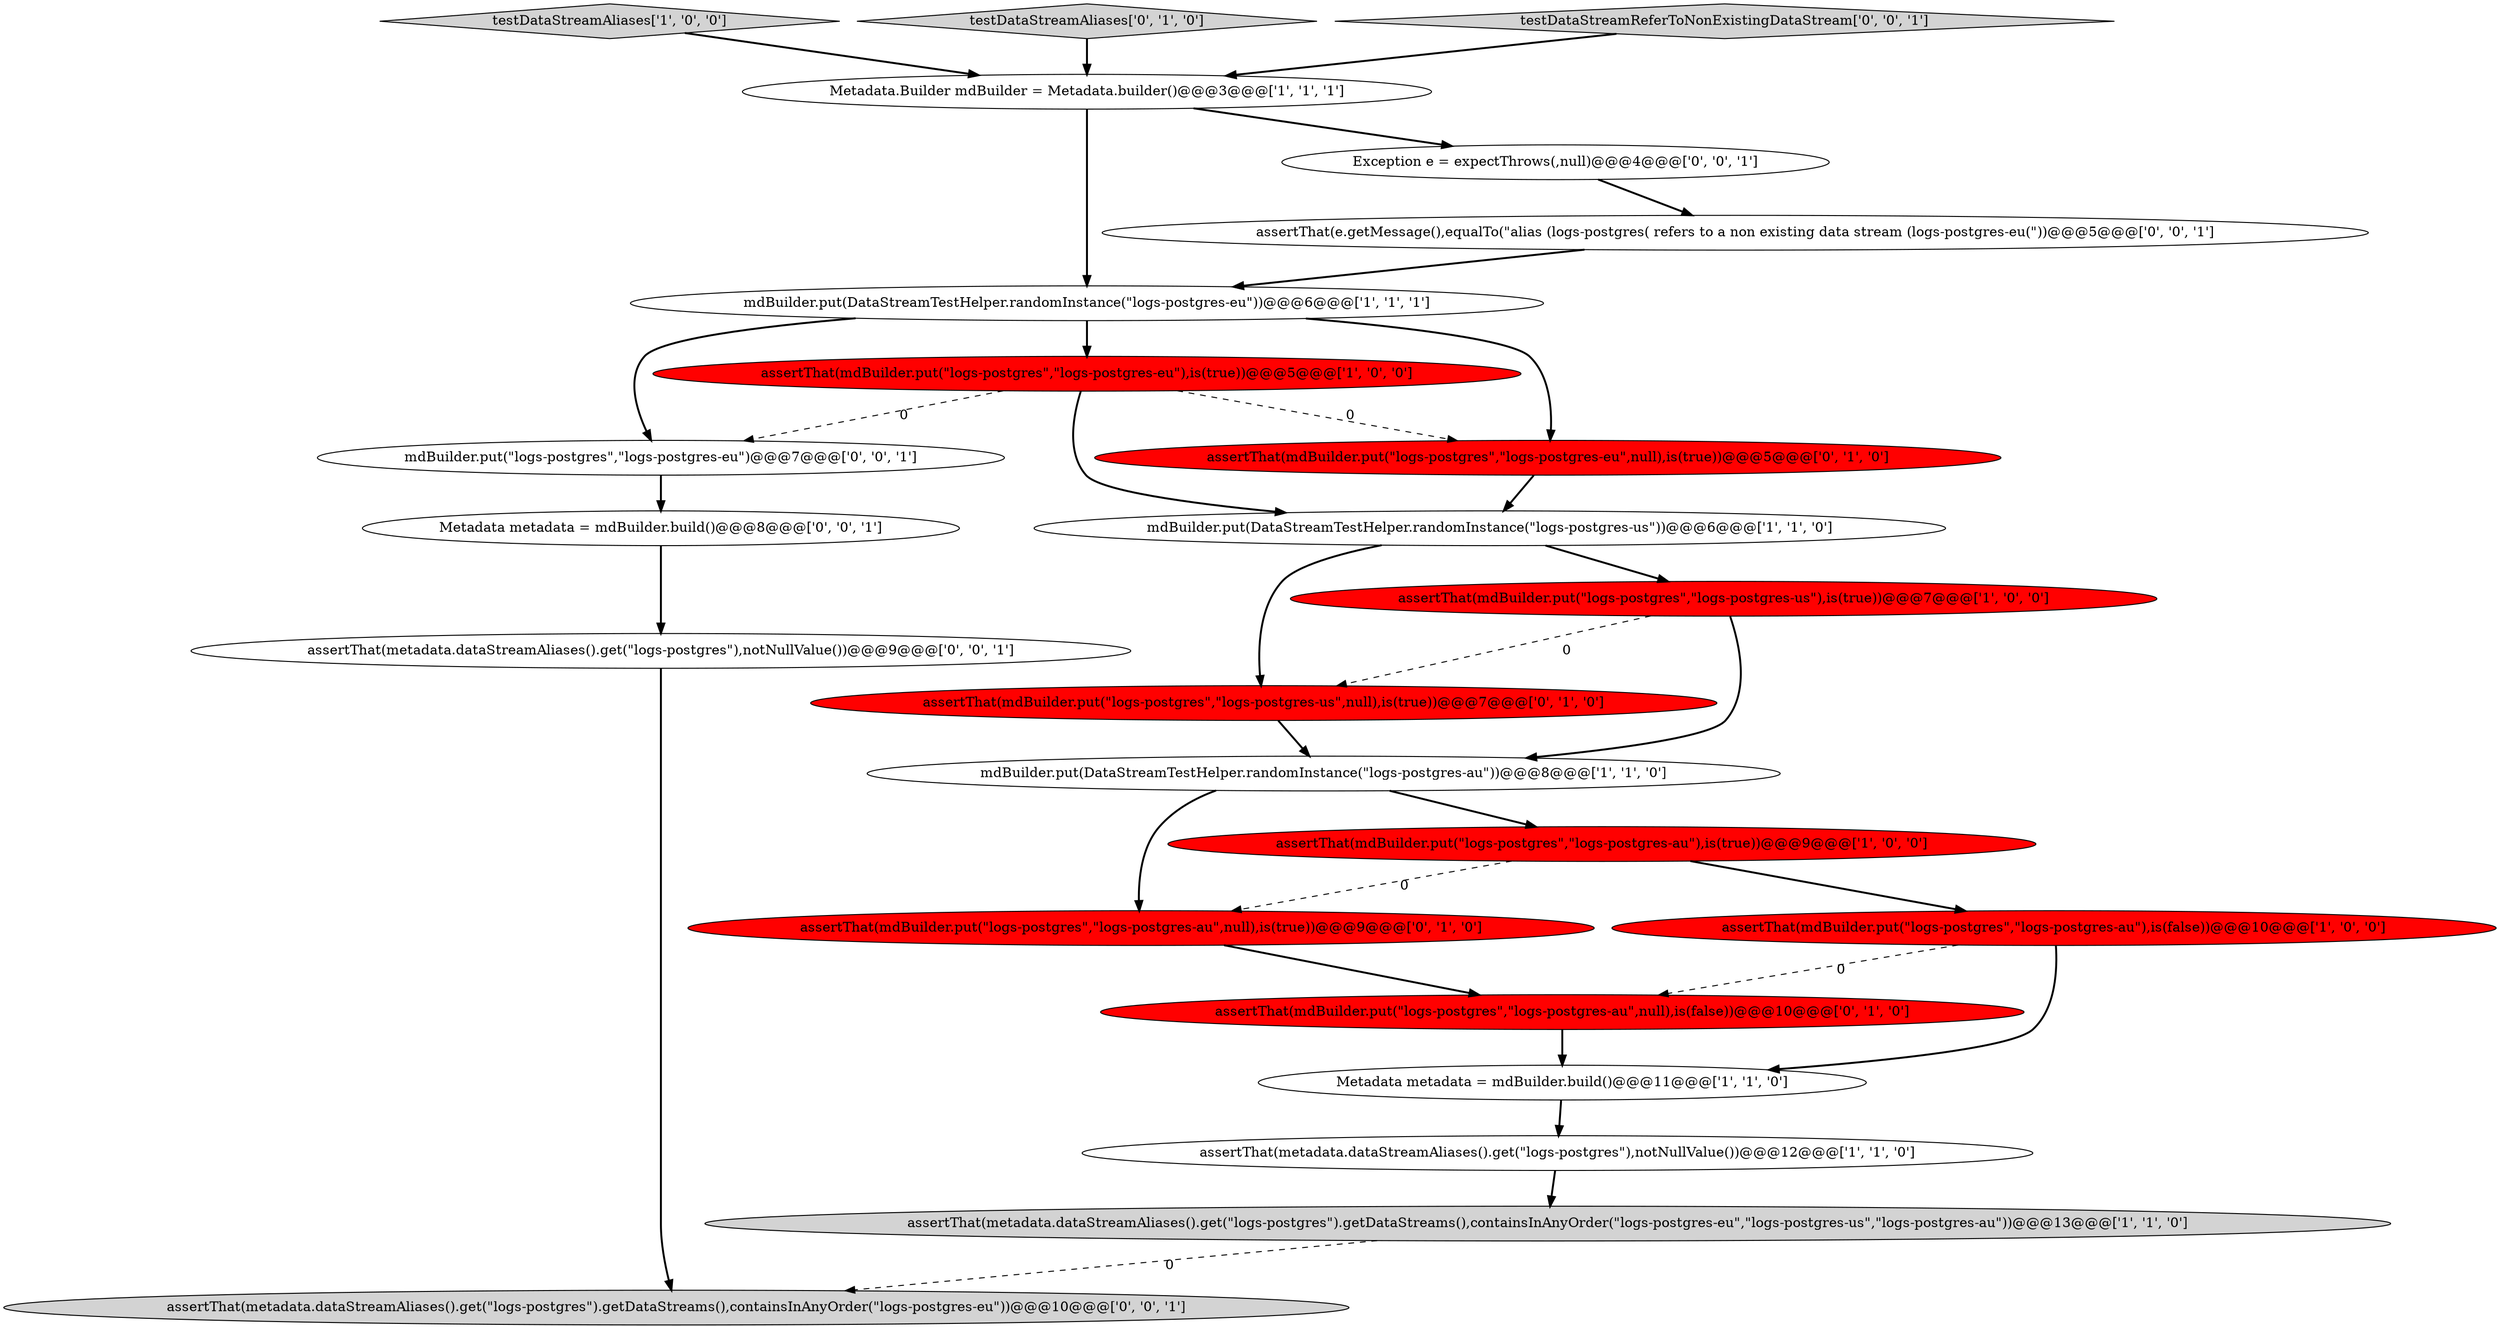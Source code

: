 digraph {
0 [style = filled, label = "testDataStreamAliases['1', '0', '0']", fillcolor = lightgray, shape = diamond image = "AAA0AAABBB1BBB"];
7 [style = filled, label = "mdBuilder.put(DataStreamTestHelper.randomInstance(\"logs-postgres-eu\"))@@@6@@@['1', '1', '1']", fillcolor = white, shape = ellipse image = "AAA0AAABBB1BBB"];
15 [style = filled, label = "assertThat(mdBuilder.put(\"logs-postgres\",\"logs-postgres-au\",null),is(true))@@@9@@@['0', '1', '0']", fillcolor = red, shape = ellipse image = "AAA1AAABBB2BBB"];
11 [style = filled, label = "assertThat(mdBuilder.put(\"logs-postgres\",\"logs-postgres-au\"),is(false))@@@10@@@['1', '0', '0']", fillcolor = red, shape = ellipse image = "AAA1AAABBB1BBB"];
19 [style = filled, label = "mdBuilder.put(\"logs-postgres\",\"logs-postgres-eu\")@@@7@@@['0', '0', '1']", fillcolor = white, shape = ellipse image = "AAA0AAABBB3BBB"];
1 [style = filled, label = "mdBuilder.put(DataStreamTestHelper.randomInstance(\"logs-postgres-au\"))@@@8@@@['1', '1', '0']", fillcolor = white, shape = ellipse image = "AAA0AAABBB1BBB"];
14 [style = filled, label = "testDataStreamAliases['0', '1', '0']", fillcolor = lightgray, shape = diamond image = "AAA0AAABBB2BBB"];
23 [style = filled, label = "assertThat(e.getMessage(),equalTo(\"alias (logs-postgres( refers to a non existing data stream (logs-postgres-eu(\"))@@@5@@@['0', '0', '1']", fillcolor = white, shape = ellipse image = "AAA0AAABBB3BBB"];
2 [style = filled, label = "Metadata.Builder mdBuilder = Metadata.builder()@@@3@@@['1', '1', '1']", fillcolor = white, shape = ellipse image = "AAA0AAABBB1BBB"];
8 [style = filled, label = "mdBuilder.put(DataStreamTestHelper.randomInstance(\"logs-postgres-us\"))@@@6@@@['1', '1', '0']", fillcolor = white, shape = ellipse image = "AAA0AAABBB1BBB"];
22 [style = filled, label = "testDataStreamReferToNonExistingDataStream['0', '0', '1']", fillcolor = lightgray, shape = diamond image = "AAA0AAABBB3BBB"];
9 [style = filled, label = "assertThat(mdBuilder.put(\"logs-postgres\",\"logs-postgres-eu\"),is(true))@@@5@@@['1', '0', '0']", fillcolor = red, shape = ellipse image = "AAA1AAABBB1BBB"];
21 [style = filled, label = "assertThat(metadata.dataStreamAliases().get(\"logs-postgres\").getDataStreams(),containsInAnyOrder(\"logs-postgres-eu\"))@@@10@@@['0', '0', '1']", fillcolor = lightgray, shape = ellipse image = "AAA0AAABBB3BBB"];
13 [style = filled, label = "assertThat(mdBuilder.put(\"logs-postgres\",\"logs-postgres-au\",null),is(false))@@@10@@@['0', '1', '0']", fillcolor = red, shape = ellipse image = "AAA1AAABBB2BBB"];
6 [style = filled, label = "assertThat(metadata.dataStreamAliases().get(\"logs-postgres\").getDataStreams(),containsInAnyOrder(\"logs-postgres-eu\",\"logs-postgres-us\",\"logs-postgres-au\"))@@@13@@@['1', '1', '0']", fillcolor = lightgray, shape = ellipse image = "AAA0AAABBB1BBB"];
16 [style = filled, label = "assertThat(mdBuilder.put(\"logs-postgres\",\"logs-postgres-us\",null),is(true))@@@7@@@['0', '1', '0']", fillcolor = red, shape = ellipse image = "AAA1AAABBB2BBB"];
20 [style = filled, label = "assertThat(metadata.dataStreamAliases().get(\"logs-postgres\"),notNullValue())@@@9@@@['0', '0', '1']", fillcolor = white, shape = ellipse image = "AAA0AAABBB3BBB"];
10 [style = filled, label = "Metadata metadata = mdBuilder.build()@@@11@@@['1', '1', '0']", fillcolor = white, shape = ellipse image = "AAA0AAABBB1BBB"];
12 [style = filled, label = "assertThat(mdBuilder.put(\"logs-postgres\",\"logs-postgres-eu\",null),is(true))@@@5@@@['0', '1', '0']", fillcolor = red, shape = ellipse image = "AAA1AAABBB2BBB"];
17 [style = filled, label = "Metadata metadata = mdBuilder.build()@@@8@@@['0', '0', '1']", fillcolor = white, shape = ellipse image = "AAA0AAABBB3BBB"];
18 [style = filled, label = "Exception e = expectThrows(,null)@@@4@@@['0', '0', '1']", fillcolor = white, shape = ellipse image = "AAA0AAABBB3BBB"];
3 [style = filled, label = "assertThat(metadata.dataStreamAliases().get(\"logs-postgres\"),notNullValue())@@@12@@@['1', '1', '0']", fillcolor = white, shape = ellipse image = "AAA0AAABBB1BBB"];
5 [style = filled, label = "assertThat(mdBuilder.put(\"logs-postgres\",\"logs-postgres-us\"),is(true))@@@7@@@['1', '0', '0']", fillcolor = red, shape = ellipse image = "AAA1AAABBB1BBB"];
4 [style = filled, label = "assertThat(mdBuilder.put(\"logs-postgres\",\"logs-postgres-au\"),is(true))@@@9@@@['1', '0', '0']", fillcolor = red, shape = ellipse image = "AAA1AAABBB1BBB"];
13->10 [style = bold, label=""];
8->16 [style = bold, label=""];
6->21 [style = dashed, label="0"];
1->4 [style = bold, label=""];
15->13 [style = bold, label=""];
22->2 [style = bold, label=""];
18->23 [style = bold, label=""];
7->12 [style = bold, label=""];
1->15 [style = bold, label=""];
0->2 [style = bold, label=""];
10->3 [style = bold, label=""];
3->6 [style = bold, label=""];
2->18 [style = bold, label=""];
19->17 [style = bold, label=""];
9->8 [style = bold, label=""];
20->21 [style = bold, label=""];
5->16 [style = dashed, label="0"];
7->9 [style = bold, label=""];
9->19 [style = dashed, label="0"];
5->1 [style = bold, label=""];
11->13 [style = dashed, label="0"];
8->5 [style = bold, label=""];
16->1 [style = bold, label=""];
11->10 [style = bold, label=""];
12->8 [style = bold, label=""];
4->15 [style = dashed, label="0"];
14->2 [style = bold, label=""];
23->7 [style = bold, label=""];
9->12 [style = dashed, label="0"];
2->7 [style = bold, label=""];
4->11 [style = bold, label=""];
7->19 [style = bold, label=""];
17->20 [style = bold, label=""];
}
